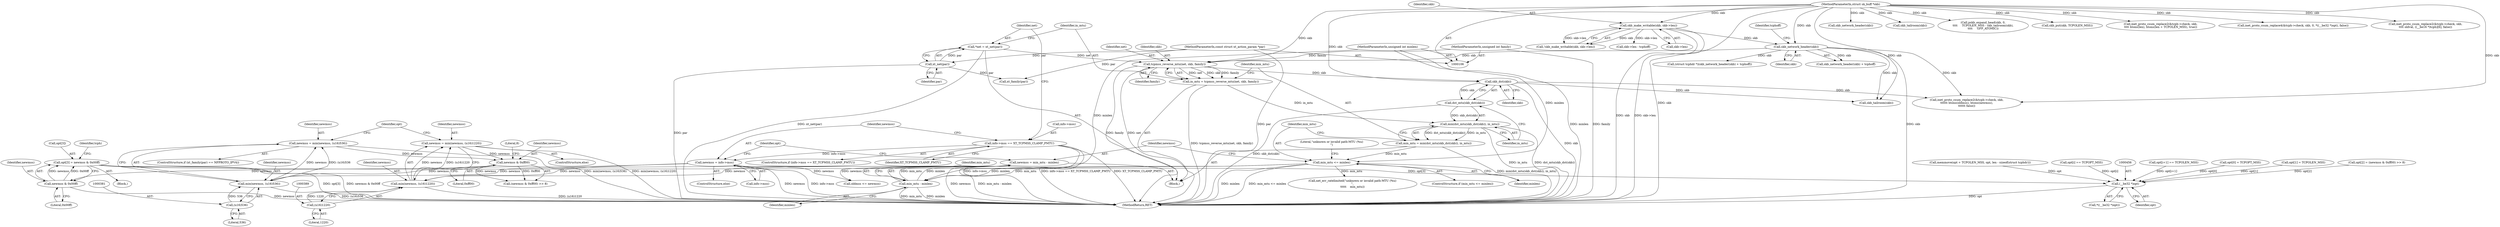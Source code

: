 digraph "0_linux_2638fd0f92d4397884fd991d8f4925cb3f081901@array" {
"1000440" [label="(Call,opt[3] = newmss & 0x00ff)"];
"1000444" [label="(Call,newmss & 0x00ff)"];
"1000436" [label="(Call,newmss & 0xff00)"];
"1000376" [label="(Call,newmss = min(newmss, (u16)536))"];
"1000378" [label="(Call,min(newmss, (u16)536))"];
"1000226" [label="(Call,newmss = min_mtu - minlen)"];
"1000228" [label="(Call,min_mtu - minlen)"];
"1000216" [label="(Call,min_mtu <= minlen)"];
"1000208" [label="(Call,min_mtu = min(dst_mtu(skb_dst(skb)), in_mtu))"];
"1000210" [label="(Call,min(dst_mtu(skb_dst(skb)), in_mtu))"];
"1000211" [label="(Call,dst_mtu(skb_dst(skb)))"];
"1000212" [label="(Call,skb_dst(skb))"];
"1000203" [label="(Call,tcpmss_reverse_mtu(net, skb, family))"];
"1000196" [label="(Call,*net = xt_net(par))"];
"1000198" [label="(Call,xt_net(par))"];
"1000108" [label="(MethodParameterIn,const struct xt_action_param *par)"];
"1000166" [label="(Call,skb_network_header(skb))"];
"1000136" [label="(Call,skb_make_writable(skb, skb->len))"];
"1000107" [label="(MethodParameterIn,struct sk_buff *skb)"];
"1000109" [label="(MethodParameterIn,unsigned int family)"];
"1000201" [label="(Call,in_mtu = tcpmss_reverse_mtu(net, skb, family))"];
"1000111" [label="(MethodParameterIn,unsigned int minlen)"];
"1000232" [label="(Call,newmss = info->mss)"];
"1000189" [label="(Call,info->mss == XT_TCPMSS_CLAMP_PMTU)"];
"1000380" [label="(Call,(u16)536)"];
"1000384" [label="(Call,newmss = min(newmss, (u16)1220))"];
"1000386" [label="(Call,min(newmss, (u16)1220))"];
"1000388" [label="(Call,(u16)1220)"];
"1000455" [label="(Call,(__be32 *)opt)"];
"1000108" [label="(MethodParameterIn,const struct xt_action_param *par)"];
"1000365" [label="(Call,skb_network_header(skb))"];
"1000189" [label="(Call,info->mss == XT_TCPMSS_CLAMP_PMTU)"];
"1000265" [label="(Call,opt[i+1] == TCPOLEN_MSS)"];
"1000382" [label="(Literal,536)"];
"1000109" [label="(MethodParameterIn,unsigned int family)"];
"1000199" [label="(Identifier,par)"];
"1000197" [label="(Identifier,net)"];
"1000371" [label="(ControlStructure,if (xt_family(par) == NFPROTO_IPV4))"];
"1000230" [label="(Identifier,minlen)"];
"1000376" [label="(Call,newmss = min(newmss, (u16)536))"];
"1000137" [label="(Identifier,skb)"];
"1000383" [label="(ControlStructure,else)"];
"1000377" [label="(Identifier,newmss)"];
"1000218" [label="(Identifier,minlen)"];
"1000444" [label="(Call,newmss & 0x00ff)"];
"1000436" [label="(Call,newmss & 0xff00)"];
"1000188" [label="(ControlStructure,if (info->mss == XT_TCPMSS_CLAMP_PMTU))"];
"1000290" [label="(Call,oldmss <= newmss)"];
"1000226" [label="(Call,newmss = min_mtu - minlen)"];
"1000206" [label="(Identifier,family)"];
"1000437" [label="(Identifier,newmss)"];
"1000455" [label="(Call,(__be32 *)opt)"];
"1000454" [label="(Call,*((__be32 *)opt))"];
"1000204" [label="(Identifier,net)"];
"1000421" [label="(Call,opt[0] = TCPOPT_MSS)"];
"1000232" [label="(Call,newmss = info->mss)"];
"1000435" [label="(Call,(newmss & 0xff00) >> 8)"];
"1000136" [label="(Call,skb_make_writable(skb, skb->len))"];
"1000212" [label="(Call,skb_dst(skb))"];
"1000205" [label="(Identifier,skb)"];
"1000354" [label="(Call,skb_tailroom(skb))"];
"1000112" [label="(Block,)"];
"1000227" [label="(Identifier,newmss)"];
"1000450" [label="(Identifier,tcph)"];
"1000216" [label="(Call,min_mtu <= minlen)"];
"1000349" [label="(Call,pskb_expand_head(skb, 0,\n\t\t\t\t     TCPOLEN_MSS - skb_tailroom(skb),\n\t\t\t\t     GFP_ATOMIC))"];
"1000165" [label="(Call,skb_network_header(skb) + tcphoff)"];
"1000238" [label="(Identifier,opt)"];
"1000231" [label="(ControlStructure,else)"];
"1000217" [label="(Identifier,min_mtu)"];
"1000344" [label="(Call,skb_tailroom(skb))"];
"1000201" [label="(Call,in_mtu = tcpmss_reverse_mtu(net, skb, family))"];
"1000234" [label="(Call,info->mss)"];
"1000209" [label="(Identifier,min_mtu)"];
"1000386" [label="(Call,min(newmss, (u16)1220))"];
"1000373" [label="(Call,xt_family(par))"];
"1000438" [label="(Literal,0xff00)"];
"1000446" [label="(Literal,0x00ff)"];
"1000488" [label="(MethodReturn,RET)"];
"1000385" [label="(Identifier,newmss)"];
"1000439" [label="(Literal,8)"];
"1000368" [label="(Call,skb_put(skb, TCPOLEN_MSS))"];
"1000392" [label="(Identifier,opt)"];
"1000221" [label="(Literal,\"unknown or invalid path-MTU (%u)\n\")"];
"1000315" [label="(Call,inet_proto_csum_replace2(&tcph->check, skb,\n\t\t\t\t\t\t htons(oldmss), htons(newmss),\n\t\t\t\t\t\t false))"];
"1000166" [label="(Call,skb_network_header(skb))"];
"1000380" [label="(Call,(u16)536)"];
"1000426" [label="(Call,opt[1] = TCPOLEN_MSS)"];
"1000193" [label="(Identifier,XT_TCPMSS_CLAMP_PMTU)"];
"1000379" [label="(Identifier,newmss)"];
"1000431" [label="(Call,opt[2] = (newmss & 0xff00) >> 8)"];
"1000387" [label="(Identifier,newmss)"];
"1000190" [label="(Call,info->mss)"];
"1000408" [label="(Call,inet_proto_csum_replace2(&tcph->check, skb,\n\t\t\t\t htons(len), htons(len + TCPOLEN_MSS), true))"];
"1000208" [label="(Call,min_mtu = min(dst_mtu(skb_dst(skb)), in_mtu))"];
"1000457" [label="(Identifier,opt)"];
"1000211" [label="(Call,dst_mtu(skb_dst(skb)))"];
"1000198" [label="(Call,xt_net(par))"];
"1000210" [label="(Call,min(dst_mtu(skb_dst(skb)), in_mtu))"];
"1000107" [label="(MethodParameterIn,struct sk_buff *skb)"];
"1000214" [label="(Identifier,in_mtu)"];
"1000203" [label="(Call,tcpmss_reverse_mtu(net, skb, family))"];
"1000233" [label="(Identifier,newmss)"];
"1000202" [label="(Identifier,in_mtu)"];
"1000146" [label="(Call,skb->len - tcphoff)"];
"1000399" [label="(Call,memmove(opt + TCPOLEN_MSS, opt, len - sizeof(struct tcphdr)))"];
"1000111" [label="(MethodParameterIn,unsigned int minlen)"];
"1000220" [label="(Call,net_err_ratelimited(\"unknown or invalid path-MTU (%u)\n\",\n\t\t\t\t\t    min_mtu))"];
"1000138" [label="(Call,skb->len)"];
"1000163" [label="(Call,(struct tcphdr *)(skb_network_header(skb) + tcphoff))"];
"1000167" [label="(Identifier,skb)"];
"1000447" [label="(Call,inet_proto_csum_replace4(&tcph->check, skb, 0, *((__be32 *)opt), false))"];
"1000194" [label="(Block,)"];
"1000196" [label="(Call,*net = xt_net(par))"];
"1000213" [label="(Identifier,skb)"];
"1000440" [label="(Call,opt[3] = newmss & 0x00ff)"];
"1000135" [label="(Call,!skb_make_writable(skb, skb->len))"];
"1000260" [label="(Call,opt[i] == TCPOPT_MSS)"];
"1000168" [label="(Identifier,tcphoff)"];
"1000388" [label="(Call,(u16)1220)"];
"1000441" [label="(Call,opt[3])"];
"1000390" [label="(Literal,1220)"];
"1000228" [label="(Call,min_mtu - minlen)"];
"1000378" [label="(Call,min(newmss, (u16)536))"];
"1000445" [label="(Identifier,newmss)"];
"1000384" [label="(Call,newmss = min(newmss, (u16)1220))"];
"1000473" [label="(Call,inet_proto_csum_replace2(&tcph->check, skb,\n\t\t\t\t oldval, ((__be16 *)tcph)[6], false))"];
"1000215" [label="(ControlStructure,if (min_mtu <= minlen))"];
"1000229" [label="(Identifier,min_mtu)"];
"1000440" -> "1000112"  [label="AST: "];
"1000440" -> "1000444"  [label="CFG: "];
"1000441" -> "1000440"  [label="AST: "];
"1000444" -> "1000440"  [label="AST: "];
"1000450" -> "1000440"  [label="CFG: "];
"1000440" -> "1000488"  [label="DDG: opt[3]"];
"1000440" -> "1000488"  [label="DDG: newmss & 0x00ff"];
"1000444" -> "1000440"  [label="DDG: newmss"];
"1000444" -> "1000440"  [label="DDG: 0x00ff"];
"1000440" -> "1000455"  [label="DDG: opt[3]"];
"1000444" -> "1000446"  [label="CFG: "];
"1000445" -> "1000444"  [label="AST: "];
"1000446" -> "1000444"  [label="AST: "];
"1000444" -> "1000488"  [label="DDG: newmss"];
"1000436" -> "1000444"  [label="DDG: newmss"];
"1000436" -> "1000435"  [label="AST: "];
"1000436" -> "1000438"  [label="CFG: "];
"1000437" -> "1000436"  [label="AST: "];
"1000438" -> "1000436"  [label="AST: "];
"1000439" -> "1000436"  [label="CFG: "];
"1000436" -> "1000435"  [label="DDG: newmss"];
"1000436" -> "1000435"  [label="DDG: 0xff00"];
"1000376" -> "1000436"  [label="DDG: newmss"];
"1000384" -> "1000436"  [label="DDG: newmss"];
"1000376" -> "1000371"  [label="AST: "];
"1000376" -> "1000378"  [label="CFG: "];
"1000377" -> "1000376"  [label="AST: "];
"1000378" -> "1000376"  [label="AST: "];
"1000392" -> "1000376"  [label="CFG: "];
"1000376" -> "1000488"  [label="DDG: min(newmss, (u16)536)"];
"1000378" -> "1000376"  [label="DDG: newmss"];
"1000378" -> "1000376"  [label="DDG: (u16)536"];
"1000378" -> "1000380"  [label="CFG: "];
"1000379" -> "1000378"  [label="AST: "];
"1000380" -> "1000378"  [label="AST: "];
"1000378" -> "1000488"  [label="DDG: (u16)536"];
"1000226" -> "1000378"  [label="DDG: newmss"];
"1000232" -> "1000378"  [label="DDG: newmss"];
"1000380" -> "1000378"  [label="DDG: 536"];
"1000226" -> "1000194"  [label="AST: "];
"1000226" -> "1000228"  [label="CFG: "];
"1000227" -> "1000226"  [label="AST: "];
"1000228" -> "1000226"  [label="AST: "];
"1000238" -> "1000226"  [label="CFG: "];
"1000226" -> "1000488"  [label="DDG: newmss"];
"1000226" -> "1000488"  [label="DDG: min_mtu - minlen"];
"1000228" -> "1000226"  [label="DDG: min_mtu"];
"1000228" -> "1000226"  [label="DDG: minlen"];
"1000226" -> "1000290"  [label="DDG: newmss"];
"1000226" -> "1000386"  [label="DDG: newmss"];
"1000228" -> "1000230"  [label="CFG: "];
"1000229" -> "1000228"  [label="AST: "];
"1000230" -> "1000228"  [label="AST: "];
"1000228" -> "1000488"  [label="DDG: min_mtu"];
"1000228" -> "1000488"  [label="DDG: minlen"];
"1000216" -> "1000228"  [label="DDG: min_mtu"];
"1000216" -> "1000228"  [label="DDG: minlen"];
"1000111" -> "1000228"  [label="DDG: minlen"];
"1000216" -> "1000215"  [label="AST: "];
"1000216" -> "1000218"  [label="CFG: "];
"1000217" -> "1000216"  [label="AST: "];
"1000218" -> "1000216"  [label="AST: "];
"1000221" -> "1000216"  [label="CFG: "];
"1000227" -> "1000216"  [label="CFG: "];
"1000216" -> "1000488"  [label="DDG: min_mtu <= minlen"];
"1000216" -> "1000488"  [label="DDG: minlen"];
"1000208" -> "1000216"  [label="DDG: min_mtu"];
"1000111" -> "1000216"  [label="DDG: minlen"];
"1000216" -> "1000220"  [label="DDG: min_mtu"];
"1000208" -> "1000194"  [label="AST: "];
"1000208" -> "1000210"  [label="CFG: "];
"1000209" -> "1000208"  [label="AST: "];
"1000210" -> "1000208"  [label="AST: "];
"1000217" -> "1000208"  [label="CFG: "];
"1000208" -> "1000488"  [label="DDG: min(dst_mtu(skb_dst(skb)), in_mtu)"];
"1000210" -> "1000208"  [label="DDG: dst_mtu(skb_dst(skb))"];
"1000210" -> "1000208"  [label="DDG: in_mtu"];
"1000210" -> "1000214"  [label="CFG: "];
"1000211" -> "1000210"  [label="AST: "];
"1000214" -> "1000210"  [label="AST: "];
"1000210" -> "1000488"  [label="DDG: in_mtu"];
"1000210" -> "1000488"  [label="DDG: dst_mtu(skb_dst(skb))"];
"1000211" -> "1000210"  [label="DDG: skb_dst(skb)"];
"1000201" -> "1000210"  [label="DDG: in_mtu"];
"1000211" -> "1000212"  [label="CFG: "];
"1000212" -> "1000211"  [label="AST: "];
"1000214" -> "1000211"  [label="CFG: "];
"1000211" -> "1000488"  [label="DDG: skb_dst(skb)"];
"1000212" -> "1000211"  [label="DDG: skb"];
"1000212" -> "1000213"  [label="CFG: "];
"1000213" -> "1000212"  [label="AST: "];
"1000212" -> "1000488"  [label="DDG: skb"];
"1000203" -> "1000212"  [label="DDG: skb"];
"1000107" -> "1000212"  [label="DDG: skb"];
"1000212" -> "1000315"  [label="DDG: skb"];
"1000212" -> "1000344"  [label="DDG: skb"];
"1000203" -> "1000201"  [label="AST: "];
"1000203" -> "1000206"  [label="CFG: "];
"1000204" -> "1000203"  [label="AST: "];
"1000205" -> "1000203"  [label="AST: "];
"1000206" -> "1000203"  [label="AST: "];
"1000201" -> "1000203"  [label="CFG: "];
"1000203" -> "1000488"  [label="DDG: family"];
"1000203" -> "1000488"  [label="DDG: net"];
"1000203" -> "1000201"  [label="DDG: net"];
"1000203" -> "1000201"  [label="DDG: skb"];
"1000203" -> "1000201"  [label="DDG: family"];
"1000196" -> "1000203"  [label="DDG: net"];
"1000166" -> "1000203"  [label="DDG: skb"];
"1000107" -> "1000203"  [label="DDG: skb"];
"1000109" -> "1000203"  [label="DDG: family"];
"1000196" -> "1000194"  [label="AST: "];
"1000196" -> "1000198"  [label="CFG: "];
"1000197" -> "1000196"  [label="AST: "];
"1000198" -> "1000196"  [label="AST: "];
"1000202" -> "1000196"  [label="CFG: "];
"1000196" -> "1000488"  [label="DDG: xt_net(par)"];
"1000198" -> "1000196"  [label="DDG: par"];
"1000198" -> "1000199"  [label="CFG: "];
"1000199" -> "1000198"  [label="AST: "];
"1000198" -> "1000488"  [label="DDG: par"];
"1000108" -> "1000198"  [label="DDG: par"];
"1000198" -> "1000373"  [label="DDG: par"];
"1000108" -> "1000106"  [label="AST: "];
"1000108" -> "1000488"  [label="DDG: par"];
"1000108" -> "1000373"  [label="DDG: par"];
"1000166" -> "1000165"  [label="AST: "];
"1000166" -> "1000167"  [label="CFG: "];
"1000167" -> "1000166"  [label="AST: "];
"1000168" -> "1000166"  [label="CFG: "];
"1000166" -> "1000488"  [label="DDG: skb"];
"1000166" -> "1000163"  [label="DDG: skb"];
"1000166" -> "1000165"  [label="DDG: skb"];
"1000136" -> "1000166"  [label="DDG: skb"];
"1000107" -> "1000166"  [label="DDG: skb"];
"1000166" -> "1000315"  [label="DDG: skb"];
"1000166" -> "1000344"  [label="DDG: skb"];
"1000136" -> "1000135"  [label="AST: "];
"1000136" -> "1000138"  [label="CFG: "];
"1000137" -> "1000136"  [label="AST: "];
"1000138" -> "1000136"  [label="AST: "];
"1000135" -> "1000136"  [label="CFG: "];
"1000136" -> "1000488"  [label="DDG: skb->len"];
"1000136" -> "1000488"  [label="DDG: skb"];
"1000136" -> "1000135"  [label="DDG: skb"];
"1000136" -> "1000135"  [label="DDG: skb->len"];
"1000107" -> "1000136"  [label="DDG: skb"];
"1000136" -> "1000146"  [label="DDG: skb->len"];
"1000107" -> "1000106"  [label="AST: "];
"1000107" -> "1000488"  [label="DDG: skb"];
"1000107" -> "1000315"  [label="DDG: skb"];
"1000107" -> "1000344"  [label="DDG: skb"];
"1000107" -> "1000349"  [label="DDG: skb"];
"1000107" -> "1000354"  [label="DDG: skb"];
"1000107" -> "1000365"  [label="DDG: skb"];
"1000107" -> "1000368"  [label="DDG: skb"];
"1000107" -> "1000408"  [label="DDG: skb"];
"1000107" -> "1000447"  [label="DDG: skb"];
"1000107" -> "1000473"  [label="DDG: skb"];
"1000109" -> "1000106"  [label="AST: "];
"1000109" -> "1000488"  [label="DDG: family"];
"1000201" -> "1000194"  [label="AST: "];
"1000202" -> "1000201"  [label="AST: "];
"1000209" -> "1000201"  [label="CFG: "];
"1000201" -> "1000488"  [label="DDG: tcpmss_reverse_mtu(net, skb, family)"];
"1000111" -> "1000106"  [label="AST: "];
"1000111" -> "1000488"  [label="DDG: minlen"];
"1000232" -> "1000231"  [label="AST: "];
"1000232" -> "1000234"  [label="CFG: "];
"1000233" -> "1000232"  [label="AST: "];
"1000234" -> "1000232"  [label="AST: "];
"1000238" -> "1000232"  [label="CFG: "];
"1000232" -> "1000488"  [label="DDG: newmss"];
"1000232" -> "1000488"  [label="DDG: info->mss"];
"1000189" -> "1000232"  [label="DDG: info->mss"];
"1000232" -> "1000290"  [label="DDG: newmss"];
"1000232" -> "1000386"  [label="DDG: newmss"];
"1000189" -> "1000188"  [label="AST: "];
"1000189" -> "1000193"  [label="CFG: "];
"1000190" -> "1000189"  [label="AST: "];
"1000193" -> "1000189"  [label="AST: "];
"1000197" -> "1000189"  [label="CFG: "];
"1000233" -> "1000189"  [label="CFG: "];
"1000189" -> "1000488"  [label="DDG: info->mss"];
"1000189" -> "1000488"  [label="DDG: info->mss == XT_TCPMSS_CLAMP_PMTU"];
"1000189" -> "1000488"  [label="DDG: XT_TCPMSS_CLAMP_PMTU"];
"1000380" -> "1000382"  [label="CFG: "];
"1000381" -> "1000380"  [label="AST: "];
"1000382" -> "1000380"  [label="AST: "];
"1000384" -> "1000383"  [label="AST: "];
"1000384" -> "1000386"  [label="CFG: "];
"1000385" -> "1000384"  [label="AST: "];
"1000386" -> "1000384"  [label="AST: "];
"1000392" -> "1000384"  [label="CFG: "];
"1000384" -> "1000488"  [label="DDG: min(newmss, (u16)1220)"];
"1000386" -> "1000384"  [label="DDG: newmss"];
"1000386" -> "1000384"  [label="DDG: (u16)1220"];
"1000386" -> "1000388"  [label="CFG: "];
"1000387" -> "1000386"  [label="AST: "];
"1000388" -> "1000386"  [label="AST: "];
"1000386" -> "1000488"  [label="DDG: (u16)1220"];
"1000388" -> "1000386"  [label="DDG: 1220"];
"1000388" -> "1000390"  [label="CFG: "];
"1000389" -> "1000388"  [label="AST: "];
"1000390" -> "1000388"  [label="AST: "];
"1000455" -> "1000454"  [label="AST: "];
"1000455" -> "1000457"  [label="CFG: "];
"1000456" -> "1000455"  [label="AST: "];
"1000457" -> "1000455"  [label="AST: "];
"1000454" -> "1000455"  [label="CFG: "];
"1000455" -> "1000488"  [label="DDG: opt"];
"1000426" -> "1000455"  [label="DDG: opt[1]"];
"1000399" -> "1000455"  [label="DDG: opt"];
"1000421" -> "1000455"  [label="DDG: opt[0]"];
"1000260" -> "1000455"  [label="DDG: opt[i]"];
"1000431" -> "1000455"  [label="DDG: opt[2]"];
"1000265" -> "1000455"  [label="DDG: opt[i+1]"];
}
